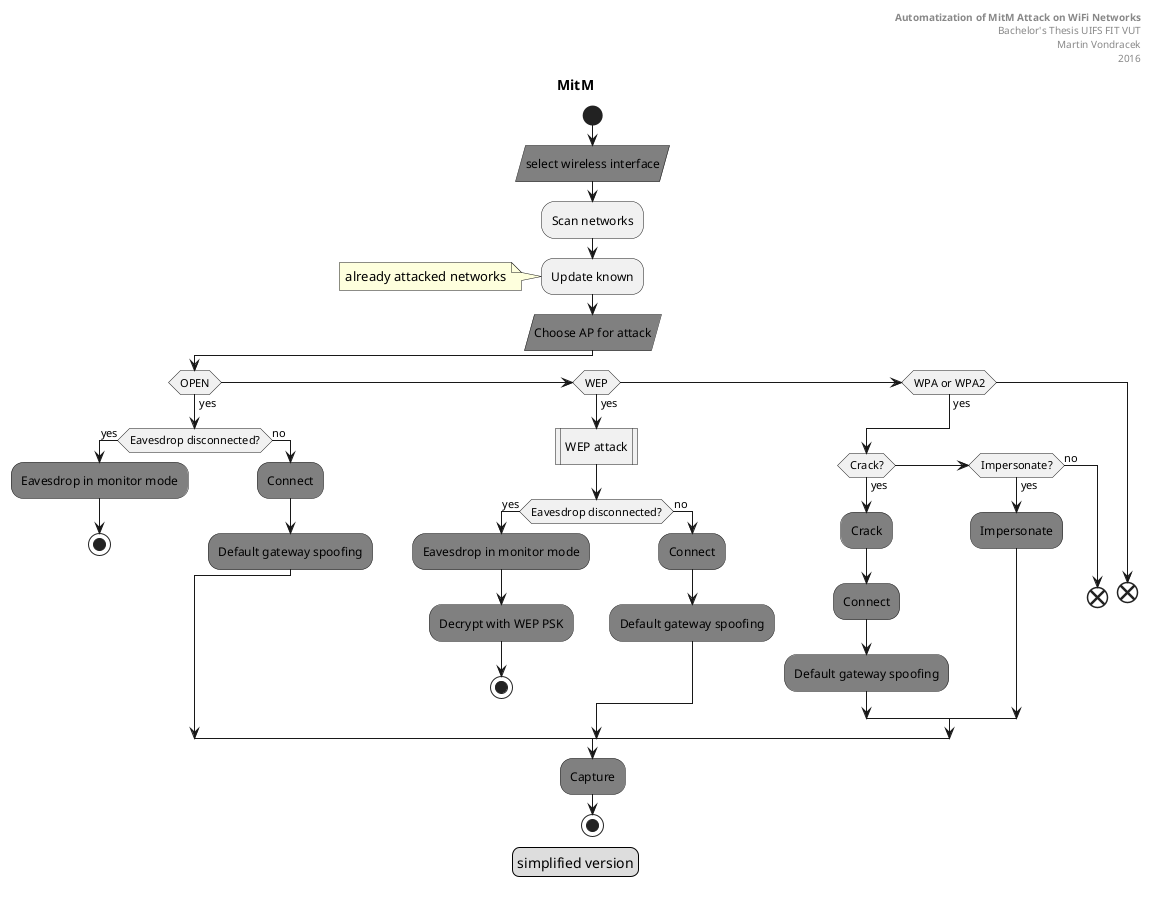 @startuml
title MitM
header
**Automatization of MitM Attack on WiFi Networks**
Bachelor's Thesis UIFS FIT VUT
Martin Vondracek
2016
end header
legend
simplified version
end legend

start

#Grey:select wireless interface/


:Scan networks;
:Update known;
note: already attacked networks
#Grey:Choose AP for attack/

if (OPEN) then (yes)
    if (Eavesdrop disconnected?) then (yes)
        #Grey:Eavesdrop in monitor mode;
        stop
    else (no)
        #Grey:Connect;
        #Grey:Default gateway spoofing;
    endif
elseif (WEP) then (yes)
    :WEP attack|
    if (Eavesdrop disconnected?) then (yes)
        #Grey:Eavesdrop in monitor mode;
        #Grey:Decrypt with WEP PSK;
        stop
    else (no)
        #Grey:Connect;
        #Grey:Default gateway spoofing;
    endif
elseif (WPA or WPA2) then (yes)

    if (Crack?) then (yes)
        #Grey:Crack;
        #Grey:Connect;
        #Grey:Default gateway spoofing;
    elseif (Impersonate?) then (yes)
        #Grey:Impersonate;
    else (no)
        end
    endif
else
    end
endif

#Grey:Capture;

stop
@enduml